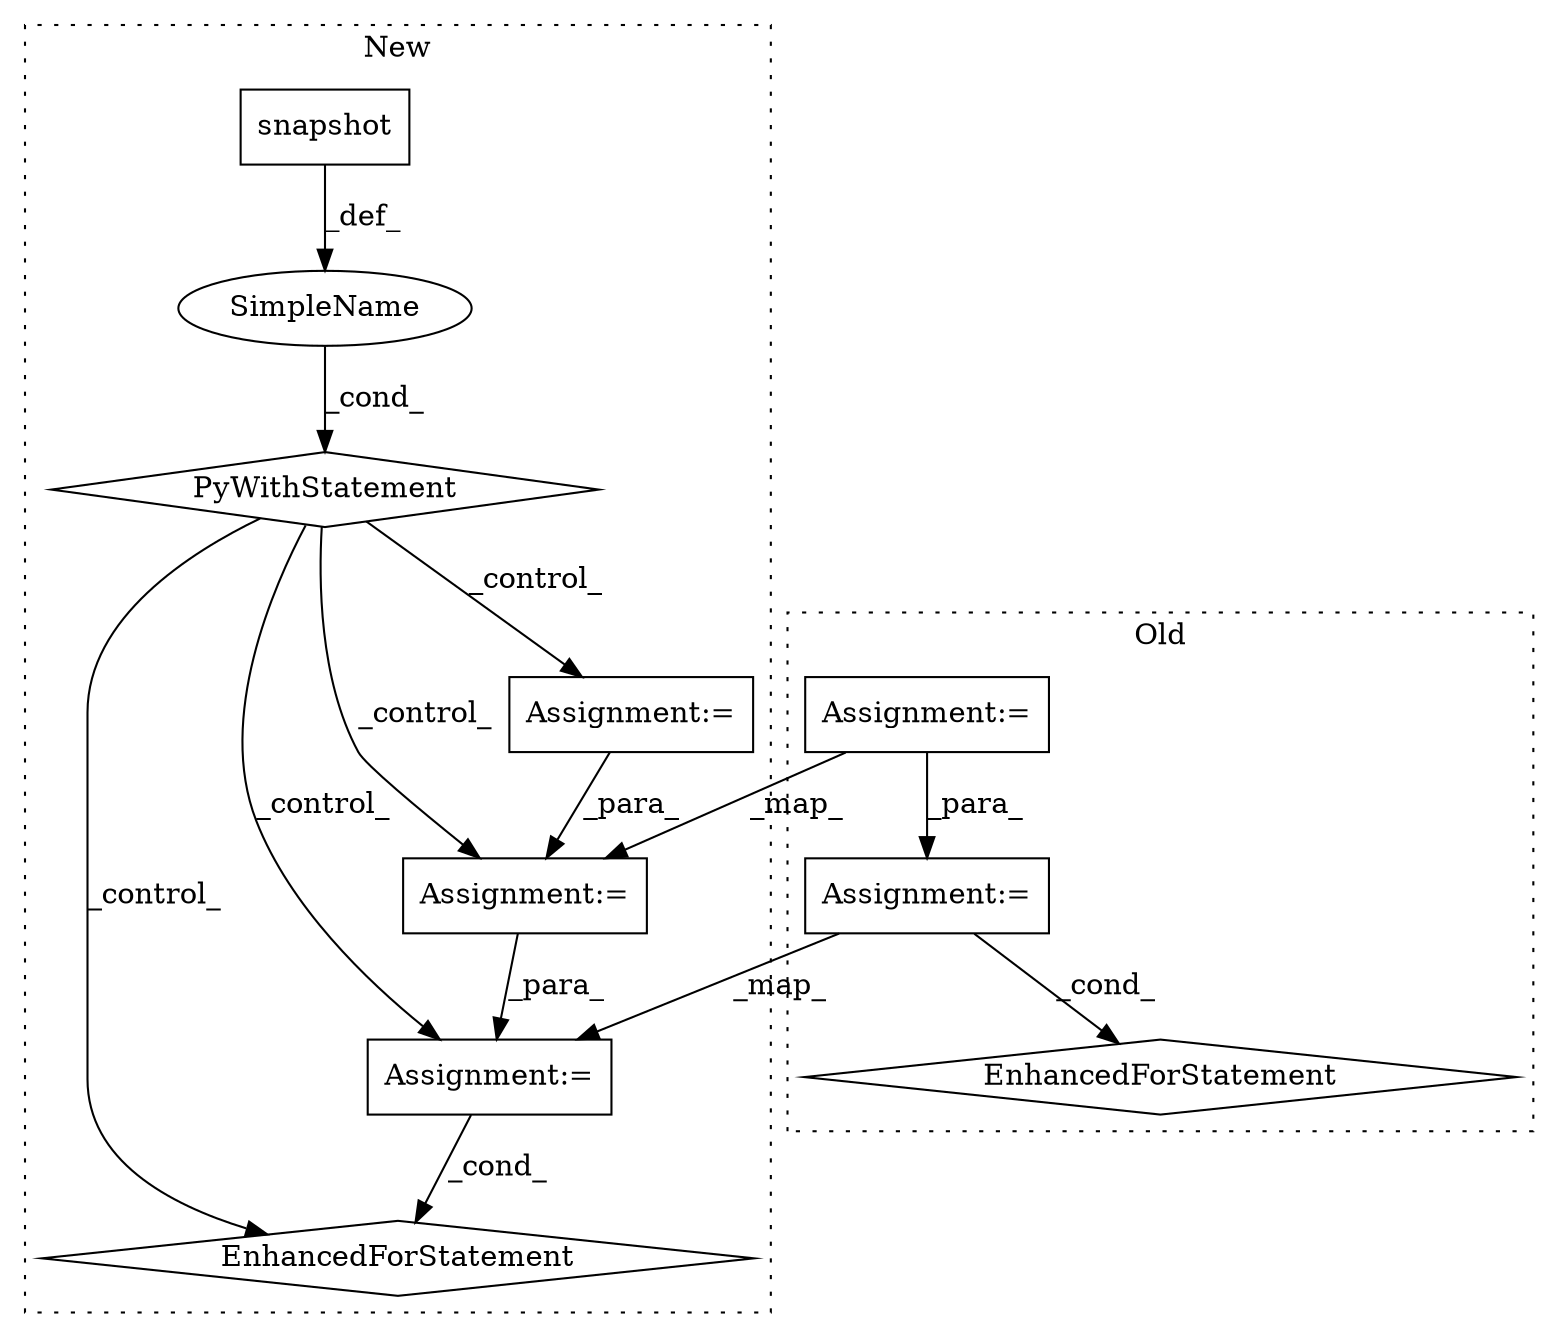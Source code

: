 digraph G {
subgraph cluster0 {
1 [label="EnhancedForStatement" a="70" s="2560,2630" l="53,2" shape="diamond"];
7 [label="Assignment:=" a="7" s="2560,2630" l="53,2" shape="box"];
10 [label="Assignment:=" a="7" s="2481" l="1" shape="box"];
label = "Old";
style="dotted";
}
subgraph cluster1 {
2 [label="snapshot" a="32" s="2511" l="10" shape="box"];
3 [label="EnhancedForStatement" a="70" s="2639,2713" l="57,2" shape="diamond"];
4 [label="SimpleName" a="42" s="" l="" shape="ellipse"];
5 [label="PyWithStatement" a="104" s="2492,2521" l="10,2" shape="diamond"];
6 [label="Assignment:=" a="7" s="2535" l="8" shape="box"];
8 [label="Assignment:=" a="7" s="2639,2713" l="57,2" shape="box"];
9 [label="Assignment:=" a="7" s="2558" l="1" shape="box"];
label = "New";
style="dotted";
}
2 -> 4 [label="_def_"];
4 -> 5 [label="_cond_"];
5 -> 3 [label="_control_"];
5 -> 8 [label="_control_"];
5 -> 6 [label="_control_"];
5 -> 9 [label="_control_"];
6 -> 9 [label="_para_"];
7 -> 1 [label="_cond_"];
7 -> 8 [label="_map_"];
8 -> 3 [label="_cond_"];
9 -> 8 [label="_para_"];
10 -> 7 [label="_para_"];
10 -> 9 [label="_map_"];
}